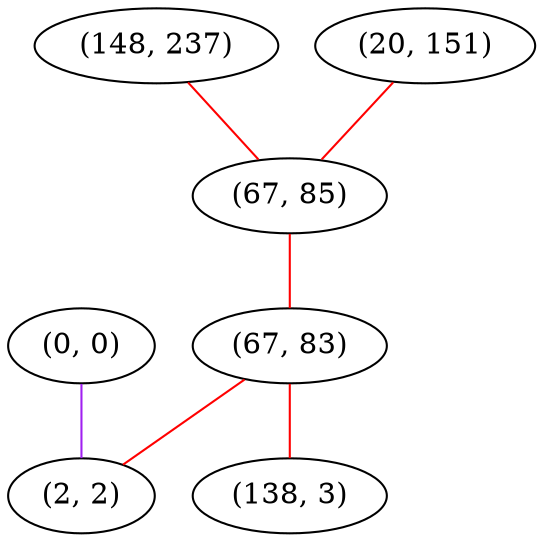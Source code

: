 graph "" {
"(148, 237)";
"(20, 151)";
"(0, 0)";
"(67, 85)";
"(67, 83)";
"(2, 2)";
"(138, 3)";
"(148, 237)" -- "(67, 85)"  [color=red, key=0, weight=1];
"(20, 151)" -- "(67, 85)"  [color=red, key=0, weight=1];
"(0, 0)" -- "(2, 2)"  [color=purple, key=0, weight=4];
"(67, 85)" -- "(67, 83)"  [color=red, key=0, weight=1];
"(67, 83)" -- "(138, 3)"  [color=red, key=0, weight=1];
"(67, 83)" -- "(2, 2)"  [color=red, key=0, weight=1];
}
